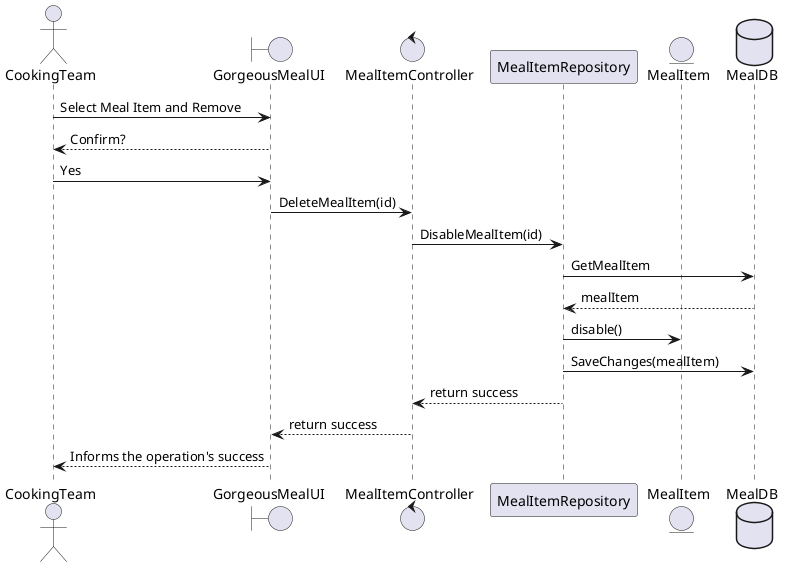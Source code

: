 @startuml SequenceUC2Diagram
actor CookingTeam
boundary GorgeousMealUI
control MealItemController
participant MealItemRepository
entity MealItem
database MealDB

CookingTeam -> GorgeousMealUI : Select Meal Item and Remove
GorgeousMealUI --> CookingTeam : Confirm?
CookingTeam -> GorgeousMealUI : Yes

GorgeousMealUI-> MealItemController : DeleteMealItem(id)

MealItemController -> MealItemRepository : DisableMealItem(id)

MealItemRepository -> MealDB : GetMealItem
MealDB --> MealItemRepository : mealItem
MealItemRepository -> MealItem : disable()
MealItemRepository -> MealDB : SaveChanges(mealItem)

MealItemRepository --> MealItemController : return success
MealItemController --> GorgeousMealUI : return success
GorgeousMealUI --> CookingTeam : Informs the operation's success
@enduml